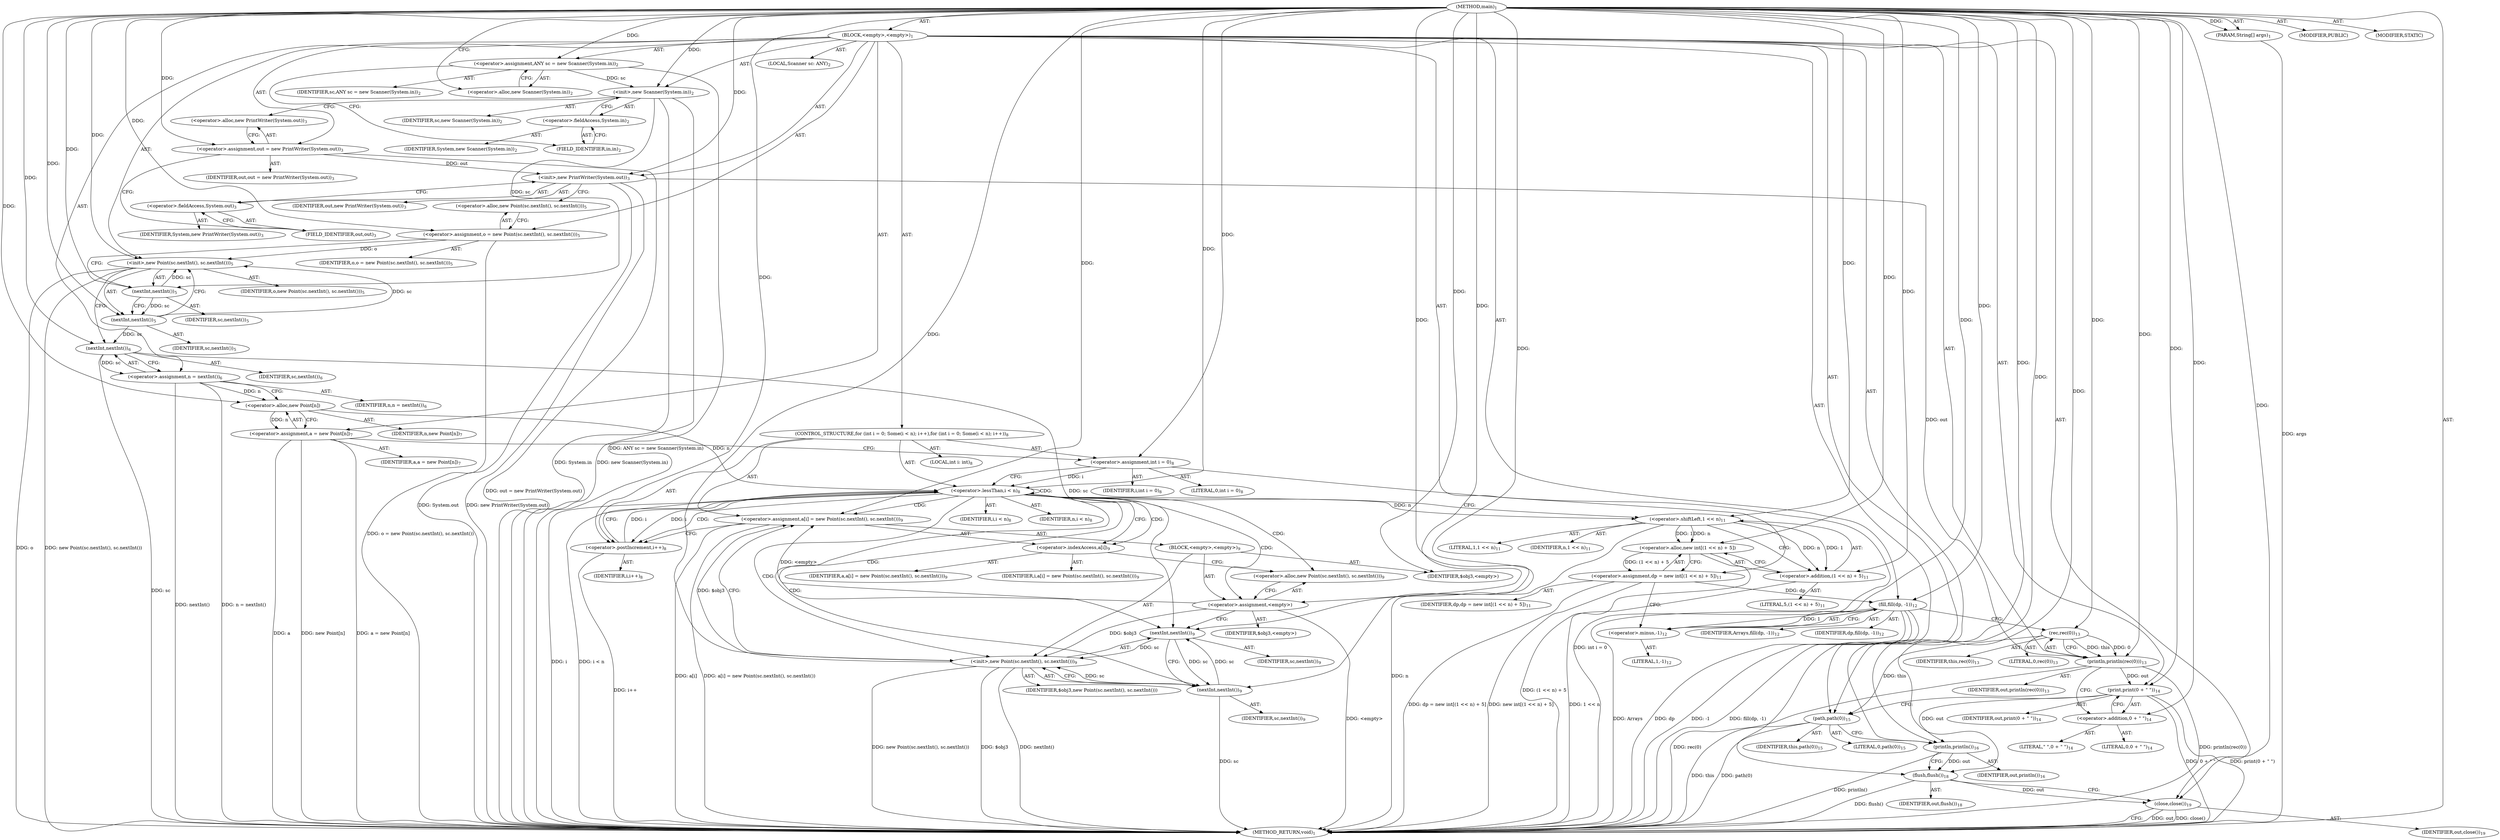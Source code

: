 digraph "main" {  
"19" [label = <(METHOD,main)<SUB>1</SUB>> ]
"20" [label = <(PARAM,String[] args)<SUB>1</SUB>> ]
"21" [label = <(BLOCK,&lt;empty&gt;,&lt;empty&gt;)<SUB>1</SUB>> ]
"4" [label = <(LOCAL,Scanner sc: ANY)<SUB>2</SUB>> ]
"22" [label = <(&lt;operator&gt;.assignment,ANY sc = new Scanner(System.in))<SUB>2</SUB>> ]
"23" [label = <(IDENTIFIER,sc,ANY sc = new Scanner(System.in))<SUB>2</SUB>> ]
"24" [label = <(&lt;operator&gt;.alloc,new Scanner(System.in))<SUB>2</SUB>> ]
"25" [label = <(&lt;init&gt;,new Scanner(System.in))<SUB>2</SUB>> ]
"3" [label = <(IDENTIFIER,sc,new Scanner(System.in))<SUB>2</SUB>> ]
"26" [label = <(&lt;operator&gt;.fieldAccess,System.in)<SUB>2</SUB>> ]
"27" [label = <(IDENTIFIER,System,new Scanner(System.in))<SUB>2</SUB>> ]
"28" [label = <(FIELD_IDENTIFIER,in,in)<SUB>2</SUB>> ]
"29" [label = <(&lt;operator&gt;.assignment,out = new PrintWriter(System.out))<SUB>3</SUB>> ]
"30" [label = <(IDENTIFIER,out,out = new PrintWriter(System.out))<SUB>3</SUB>> ]
"31" [label = <(&lt;operator&gt;.alloc,new PrintWriter(System.out))<SUB>3</SUB>> ]
"32" [label = <(&lt;init&gt;,new PrintWriter(System.out))<SUB>3</SUB>> ]
"33" [label = <(IDENTIFIER,out,new PrintWriter(System.out))<SUB>3</SUB>> ]
"34" [label = <(&lt;operator&gt;.fieldAccess,System.out)<SUB>3</SUB>> ]
"35" [label = <(IDENTIFIER,System,new PrintWriter(System.out))<SUB>3</SUB>> ]
"36" [label = <(FIELD_IDENTIFIER,out,out)<SUB>3</SUB>> ]
"37" [label = <(&lt;operator&gt;.assignment,o = new Point(sc.nextInt(), sc.nextInt()))<SUB>5</SUB>> ]
"38" [label = <(IDENTIFIER,o,o = new Point(sc.nextInt(), sc.nextInt()))<SUB>5</SUB>> ]
"39" [label = <(&lt;operator&gt;.alloc,new Point(sc.nextInt(), sc.nextInt()))<SUB>5</SUB>> ]
"40" [label = <(&lt;init&gt;,new Point(sc.nextInt(), sc.nextInt()))<SUB>5</SUB>> ]
"41" [label = <(IDENTIFIER,o,new Point(sc.nextInt(), sc.nextInt()))<SUB>5</SUB>> ]
"42" [label = <(nextInt,nextInt())<SUB>5</SUB>> ]
"43" [label = <(IDENTIFIER,sc,nextInt())<SUB>5</SUB>> ]
"44" [label = <(nextInt,nextInt())<SUB>5</SUB>> ]
"45" [label = <(IDENTIFIER,sc,nextInt())<SUB>5</SUB>> ]
"46" [label = <(&lt;operator&gt;.assignment,n = nextInt())<SUB>6</SUB>> ]
"47" [label = <(IDENTIFIER,n,n = nextInt())<SUB>6</SUB>> ]
"48" [label = <(nextInt,nextInt())<SUB>6</SUB>> ]
"49" [label = <(IDENTIFIER,sc,nextInt())<SUB>6</SUB>> ]
"50" [label = <(&lt;operator&gt;.assignment,a = new Point[n])<SUB>7</SUB>> ]
"51" [label = <(IDENTIFIER,a,a = new Point[n])<SUB>7</SUB>> ]
"52" [label = <(&lt;operator&gt;.alloc,new Point[n])> ]
"53" [label = <(IDENTIFIER,n,new Point[n])<SUB>7</SUB>> ]
"54" [label = <(CONTROL_STRUCTURE,for (int i = 0; Some(i &lt; n); i++),for (int i = 0; Some(i &lt; n); i++))<SUB>8</SUB>> ]
"55" [label = <(LOCAL,int i: int)<SUB>8</SUB>> ]
"56" [label = <(&lt;operator&gt;.assignment,int i = 0)<SUB>8</SUB>> ]
"57" [label = <(IDENTIFIER,i,int i = 0)<SUB>8</SUB>> ]
"58" [label = <(LITERAL,0,int i = 0)<SUB>8</SUB>> ]
"59" [label = <(&lt;operator&gt;.lessThan,i &lt; n)<SUB>8</SUB>> ]
"60" [label = <(IDENTIFIER,i,i &lt; n)<SUB>8</SUB>> ]
"61" [label = <(IDENTIFIER,n,i &lt; n)<SUB>8</SUB>> ]
"62" [label = <(&lt;operator&gt;.postIncrement,i++)<SUB>8</SUB>> ]
"63" [label = <(IDENTIFIER,i,i++)<SUB>8</SUB>> ]
"64" [label = <(&lt;operator&gt;.assignment,a[i] = new Point(sc.nextInt(), sc.nextInt()))<SUB>9</SUB>> ]
"65" [label = <(&lt;operator&gt;.indexAccess,a[i])<SUB>9</SUB>> ]
"66" [label = <(IDENTIFIER,a,a[i] = new Point(sc.nextInt(), sc.nextInt()))<SUB>9</SUB>> ]
"67" [label = <(IDENTIFIER,i,a[i] = new Point(sc.nextInt(), sc.nextInt()))<SUB>9</SUB>> ]
"68" [label = <(BLOCK,&lt;empty&gt;,&lt;empty&gt;)<SUB>9</SUB>> ]
"69" [label = <(&lt;operator&gt;.assignment,&lt;empty&gt;)> ]
"70" [label = <(IDENTIFIER,$obj3,&lt;empty&gt;)> ]
"71" [label = <(&lt;operator&gt;.alloc,new Point(sc.nextInt(), sc.nextInt()))<SUB>9</SUB>> ]
"72" [label = <(&lt;init&gt;,new Point(sc.nextInt(), sc.nextInt()))<SUB>9</SUB>> ]
"73" [label = <(IDENTIFIER,$obj3,new Point(sc.nextInt(), sc.nextInt()))> ]
"74" [label = <(nextInt,nextInt())<SUB>9</SUB>> ]
"75" [label = <(IDENTIFIER,sc,nextInt())<SUB>9</SUB>> ]
"76" [label = <(nextInt,nextInt())<SUB>9</SUB>> ]
"77" [label = <(IDENTIFIER,sc,nextInt())<SUB>9</SUB>> ]
"78" [label = <(IDENTIFIER,$obj3,&lt;empty&gt;)> ]
"79" [label = <(&lt;operator&gt;.assignment,dp = new int[(1 &lt;&lt; n) + 5])<SUB>11</SUB>> ]
"80" [label = <(IDENTIFIER,dp,dp = new int[(1 &lt;&lt; n) + 5])<SUB>11</SUB>> ]
"81" [label = <(&lt;operator&gt;.alloc,new int[(1 &lt;&lt; n) + 5])> ]
"82" [label = <(&lt;operator&gt;.addition,(1 &lt;&lt; n) + 5)<SUB>11</SUB>> ]
"83" [label = <(&lt;operator&gt;.shiftLeft,1 &lt;&lt; n)<SUB>11</SUB>> ]
"84" [label = <(LITERAL,1,1 &lt;&lt; n)<SUB>11</SUB>> ]
"85" [label = <(IDENTIFIER,n,1 &lt;&lt; n)<SUB>11</SUB>> ]
"86" [label = <(LITERAL,5,(1 &lt;&lt; n) + 5)<SUB>11</SUB>> ]
"87" [label = <(fill,fill(dp, -1))<SUB>12</SUB>> ]
"88" [label = <(IDENTIFIER,Arrays,fill(dp, -1))<SUB>12</SUB>> ]
"89" [label = <(IDENTIFIER,dp,fill(dp, -1))<SUB>12</SUB>> ]
"90" [label = <(&lt;operator&gt;.minus,-1)<SUB>12</SUB>> ]
"91" [label = <(LITERAL,1,-1)<SUB>12</SUB>> ]
"92" [label = <(println,println(rec(0)))<SUB>13</SUB>> ]
"93" [label = <(IDENTIFIER,out,println(rec(0)))<SUB>13</SUB>> ]
"94" [label = <(rec,rec(0))<SUB>13</SUB>> ]
"95" [label = <(IDENTIFIER,this,rec(0))<SUB>13</SUB>> ]
"96" [label = <(LITERAL,0,rec(0))<SUB>13</SUB>> ]
"97" [label = <(print,print(0 + &quot; &quot;))<SUB>14</SUB>> ]
"98" [label = <(IDENTIFIER,out,print(0 + &quot; &quot;))<SUB>14</SUB>> ]
"99" [label = <(&lt;operator&gt;.addition,0 + &quot; &quot;)<SUB>14</SUB>> ]
"100" [label = <(LITERAL,0,0 + &quot; &quot;)<SUB>14</SUB>> ]
"101" [label = <(LITERAL,&quot; &quot;,0 + &quot; &quot;)<SUB>14</SUB>> ]
"102" [label = <(path,path(0))<SUB>15</SUB>> ]
"103" [label = <(IDENTIFIER,this,path(0))<SUB>15</SUB>> ]
"104" [label = <(LITERAL,0,path(0))<SUB>15</SUB>> ]
"105" [label = <(println,println())<SUB>16</SUB>> ]
"106" [label = <(IDENTIFIER,out,println())<SUB>16</SUB>> ]
"107" [label = <(flush,flush())<SUB>18</SUB>> ]
"108" [label = <(IDENTIFIER,out,flush())<SUB>18</SUB>> ]
"109" [label = <(close,close())<SUB>19</SUB>> ]
"110" [label = <(IDENTIFIER,out,close())<SUB>19</SUB>> ]
"111" [label = <(MODIFIER,PUBLIC)> ]
"112" [label = <(MODIFIER,STATIC)> ]
"113" [label = <(METHOD_RETURN,void)<SUB>1</SUB>> ]
  "19" -> "20"  [ label = "AST: "] 
  "19" -> "21"  [ label = "AST: "] 
  "19" -> "111"  [ label = "AST: "] 
  "19" -> "112"  [ label = "AST: "] 
  "19" -> "113"  [ label = "AST: "] 
  "21" -> "4"  [ label = "AST: "] 
  "21" -> "22"  [ label = "AST: "] 
  "21" -> "25"  [ label = "AST: "] 
  "21" -> "29"  [ label = "AST: "] 
  "21" -> "32"  [ label = "AST: "] 
  "21" -> "37"  [ label = "AST: "] 
  "21" -> "40"  [ label = "AST: "] 
  "21" -> "46"  [ label = "AST: "] 
  "21" -> "50"  [ label = "AST: "] 
  "21" -> "54"  [ label = "AST: "] 
  "21" -> "79"  [ label = "AST: "] 
  "21" -> "87"  [ label = "AST: "] 
  "21" -> "92"  [ label = "AST: "] 
  "21" -> "97"  [ label = "AST: "] 
  "21" -> "102"  [ label = "AST: "] 
  "21" -> "105"  [ label = "AST: "] 
  "21" -> "107"  [ label = "AST: "] 
  "21" -> "109"  [ label = "AST: "] 
  "22" -> "23"  [ label = "AST: "] 
  "22" -> "24"  [ label = "AST: "] 
  "25" -> "3"  [ label = "AST: "] 
  "25" -> "26"  [ label = "AST: "] 
  "26" -> "27"  [ label = "AST: "] 
  "26" -> "28"  [ label = "AST: "] 
  "29" -> "30"  [ label = "AST: "] 
  "29" -> "31"  [ label = "AST: "] 
  "32" -> "33"  [ label = "AST: "] 
  "32" -> "34"  [ label = "AST: "] 
  "34" -> "35"  [ label = "AST: "] 
  "34" -> "36"  [ label = "AST: "] 
  "37" -> "38"  [ label = "AST: "] 
  "37" -> "39"  [ label = "AST: "] 
  "40" -> "41"  [ label = "AST: "] 
  "40" -> "42"  [ label = "AST: "] 
  "40" -> "44"  [ label = "AST: "] 
  "42" -> "43"  [ label = "AST: "] 
  "44" -> "45"  [ label = "AST: "] 
  "46" -> "47"  [ label = "AST: "] 
  "46" -> "48"  [ label = "AST: "] 
  "48" -> "49"  [ label = "AST: "] 
  "50" -> "51"  [ label = "AST: "] 
  "50" -> "52"  [ label = "AST: "] 
  "52" -> "53"  [ label = "AST: "] 
  "54" -> "55"  [ label = "AST: "] 
  "54" -> "56"  [ label = "AST: "] 
  "54" -> "59"  [ label = "AST: "] 
  "54" -> "62"  [ label = "AST: "] 
  "54" -> "64"  [ label = "AST: "] 
  "56" -> "57"  [ label = "AST: "] 
  "56" -> "58"  [ label = "AST: "] 
  "59" -> "60"  [ label = "AST: "] 
  "59" -> "61"  [ label = "AST: "] 
  "62" -> "63"  [ label = "AST: "] 
  "64" -> "65"  [ label = "AST: "] 
  "64" -> "68"  [ label = "AST: "] 
  "65" -> "66"  [ label = "AST: "] 
  "65" -> "67"  [ label = "AST: "] 
  "68" -> "69"  [ label = "AST: "] 
  "68" -> "72"  [ label = "AST: "] 
  "68" -> "78"  [ label = "AST: "] 
  "69" -> "70"  [ label = "AST: "] 
  "69" -> "71"  [ label = "AST: "] 
  "72" -> "73"  [ label = "AST: "] 
  "72" -> "74"  [ label = "AST: "] 
  "72" -> "76"  [ label = "AST: "] 
  "74" -> "75"  [ label = "AST: "] 
  "76" -> "77"  [ label = "AST: "] 
  "79" -> "80"  [ label = "AST: "] 
  "79" -> "81"  [ label = "AST: "] 
  "81" -> "82"  [ label = "AST: "] 
  "82" -> "83"  [ label = "AST: "] 
  "82" -> "86"  [ label = "AST: "] 
  "83" -> "84"  [ label = "AST: "] 
  "83" -> "85"  [ label = "AST: "] 
  "87" -> "88"  [ label = "AST: "] 
  "87" -> "89"  [ label = "AST: "] 
  "87" -> "90"  [ label = "AST: "] 
  "90" -> "91"  [ label = "AST: "] 
  "92" -> "93"  [ label = "AST: "] 
  "92" -> "94"  [ label = "AST: "] 
  "94" -> "95"  [ label = "AST: "] 
  "94" -> "96"  [ label = "AST: "] 
  "97" -> "98"  [ label = "AST: "] 
  "97" -> "99"  [ label = "AST: "] 
  "99" -> "100"  [ label = "AST: "] 
  "99" -> "101"  [ label = "AST: "] 
  "102" -> "103"  [ label = "AST: "] 
  "102" -> "104"  [ label = "AST: "] 
  "105" -> "106"  [ label = "AST: "] 
  "107" -> "108"  [ label = "AST: "] 
  "109" -> "110"  [ label = "AST: "] 
  "22" -> "28"  [ label = "CFG: "] 
  "25" -> "31"  [ label = "CFG: "] 
  "29" -> "36"  [ label = "CFG: "] 
  "32" -> "39"  [ label = "CFG: "] 
  "37" -> "42"  [ label = "CFG: "] 
  "40" -> "48"  [ label = "CFG: "] 
  "46" -> "52"  [ label = "CFG: "] 
  "50" -> "56"  [ label = "CFG: "] 
  "79" -> "90"  [ label = "CFG: "] 
  "87" -> "94"  [ label = "CFG: "] 
  "92" -> "99"  [ label = "CFG: "] 
  "97" -> "102"  [ label = "CFG: "] 
  "102" -> "105"  [ label = "CFG: "] 
  "105" -> "107"  [ label = "CFG: "] 
  "107" -> "109"  [ label = "CFG: "] 
  "109" -> "113"  [ label = "CFG: "] 
  "24" -> "22"  [ label = "CFG: "] 
  "26" -> "25"  [ label = "CFG: "] 
  "31" -> "29"  [ label = "CFG: "] 
  "34" -> "32"  [ label = "CFG: "] 
  "39" -> "37"  [ label = "CFG: "] 
  "42" -> "44"  [ label = "CFG: "] 
  "44" -> "40"  [ label = "CFG: "] 
  "48" -> "46"  [ label = "CFG: "] 
  "52" -> "50"  [ label = "CFG: "] 
  "56" -> "59"  [ label = "CFG: "] 
  "59" -> "65"  [ label = "CFG: "] 
  "59" -> "83"  [ label = "CFG: "] 
  "62" -> "59"  [ label = "CFG: "] 
  "64" -> "62"  [ label = "CFG: "] 
  "81" -> "79"  [ label = "CFG: "] 
  "90" -> "87"  [ label = "CFG: "] 
  "94" -> "92"  [ label = "CFG: "] 
  "99" -> "97"  [ label = "CFG: "] 
  "28" -> "26"  [ label = "CFG: "] 
  "36" -> "34"  [ label = "CFG: "] 
  "65" -> "71"  [ label = "CFG: "] 
  "82" -> "81"  [ label = "CFG: "] 
  "69" -> "74"  [ label = "CFG: "] 
  "72" -> "64"  [ label = "CFG: "] 
  "83" -> "82"  [ label = "CFG: "] 
  "71" -> "69"  [ label = "CFG: "] 
  "74" -> "76"  [ label = "CFG: "] 
  "76" -> "72"  [ label = "CFG: "] 
  "19" -> "24"  [ label = "CFG: "] 
  "20" -> "113"  [ label = "DDG: args"] 
  "22" -> "113"  [ label = "DDG: ANY sc = new Scanner(System.in)"] 
  "25" -> "113"  [ label = "DDG: System.in"] 
  "25" -> "113"  [ label = "DDG: new Scanner(System.in)"] 
  "29" -> "113"  [ label = "DDG: out = new PrintWriter(System.out)"] 
  "32" -> "113"  [ label = "DDG: System.out"] 
  "32" -> "113"  [ label = "DDG: new PrintWriter(System.out)"] 
  "37" -> "113"  [ label = "DDG: o = new Point(sc.nextInt(), sc.nextInt())"] 
  "40" -> "113"  [ label = "DDG: o"] 
  "40" -> "113"  [ label = "DDG: new Point(sc.nextInt(), sc.nextInt())"] 
  "48" -> "113"  [ label = "DDG: sc"] 
  "46" -> "113"  [ label = "DDG: nextInt()"] 
  "46" -> "113"  [ label = "DDG: n = nextInt()"] 
  "50" -> "113"  [ label = "DDG: a"] 
  "50" -> "113"  [ label = "DDG: new Point[n]"] 
  "50" -> "113"  [ label = "DDG: a = new Point[n]"] 
  "56" -> "113"  [ label = "DDG: int i = 0"] 
  "59" -> "113"  [ label = "DDG: i"] 
  "59" -> "113"  [ label = "DDG: i &lt; n"] 
  "83" -> "113"  [ label = "DDG: n"] 
  "82" -> "113"  [ label = "DDG: 1 &lt;&lt; n"] 
  "81" -> "113"  [ label = "DDG: (1 &lt;&lt; n) + 5"] 
  "79" -> "113"  [ label = "DDG: new int[(1 &lt;&lt; n) + 5]"] 
  "79" -> "113"  [ label = "DDG: dp = new int[(1 &lt;&lt; n) + 5]"] 
  "87" -> "113"  [ label = "DDG: dp"] 
  "87" -> "113"  [ label = "DDG: -1"] 
  "87" -> "113"  [ label = "DDG: fill(dp, -1)"] 
  "92" -> "113"  [ label = "DDG: rec(0)"] 
  "92" -> "113"  [ label = "DDG: println(rec(0))"] 
  "97" -> "113"  [ label = "DDG: 0 + &quot; &quot;"] 
  "97" -> "113"  [ label = "DDG: print(0 + &quot; &quot;)"] 
  "102" -> "113"  [ label = "DDG: this"] 
  "102" -> "113"  [ label = "DDG: path(0)"] 
  "105" -> "113"  [ label = "DDG: println()"] 
  "107" -> "113"  [ label = "DDG: flush()"] 
  "109" -> "113"  [ label = "DDG: out"] 
  "109" -> "113"  [ label = "DDG: close()"] 
  "64" -> "113"  [ label = "DDG: a[i]"] 
  "69" -> "113"  [ label = "DDG: &lt;empty&gt;"] 
  "72" -> "113"  [ label = "DDG: $obj3"] 
  "72" -> "113"  [ label = "DDG: nextInt()"] 
  "76" -> "113"  [ label = "DDG: sc"] 
  "72" -> "113"  [ label = "DDG: new Point(sc.nextInt(), sc.nextInt())"] 
  "64" -> "113"  [ label = "DDG: a[i] = new Point(sc.nextInt(), sc.nextInt())"] 
  "62" -> "113"  [ label = "DDG: i++"] 
  "87" -> "113"  [ label = "DDG: Arrays"] 
  "19" -> "20"  [ label = "DDG: "] 
  "19" -> "22"  [ label = "DDG: "] 
  "19" -> "29"  [ label = "DDG: "] 
  "19" -> "37"  [ label = "DDG: "] 
  "48" -> "46"  [ label = "DDG: sc"] 
  "52" -> "50"  [ label = "DDG: n"] 
  "81" -> "79"  [ label = "DDG: (1 &lt;&lt; n) + 5"] 
  "22" -> "25"  [ label = "DDG: sc"] 
  "19" -> "25"  [ label = "DDG: "] 
  "29" -> "32"  [ label = "DDG: out"] 
  "19" -> "32"  [ label = "DDG: "] 
  "37" -> "40"  [ label = "DDG: o"] 
  "19" -> "40"  [ label = "DDG: "] 
  "42" -> "40"  [ label = "DDG: sc"] 
  "44" -> "40"  [ label = "DDG: sc"] 
  "19" -> "56"  [ label = "DDG: "] 
  "69" -> "64"  [ label = "DDG: &lt;empty&gt;"] 
  "72" -> "64"  [ label = "DDG: $obj3"] 
  "19" -> "64"  [ label = "DDG: "] 
  "19" -> "87"  [ label = "DDG: "] 
  "79" -> "87"  [ label = "DDG: dp"] 
  "90" -> "87"  [ label = "DDG: 1"] 
  "32" -> "92"  [ label = "DDG: out"] 
  "19" -> "92"  [ label = "DDG: "] 
  "94" -> "92"  [ label = "DDG: this"] 
  "94" -> "92"  [ label = "DDG: 0"] 
  "92" -> "97"  [ label = "DDG: out"] 
  "19" -> "97"  [ label = "DDG: "] 
  "94" -> "102"  [ label = "DDG: this"] 
  "19" -> "102"  [ label = "DDG: "] 
  "97" -> "105"  [ label = "DDG: out"] 
  "19" -> "105"  [ label = "DDG: "] 
  "105" -> "107"  [ label = "DDG: out"] 
  "19" -> "107"  [ label = "DDG: "] 
  "107" -> "109"  [ label = "DDG: out"] 
  "19" -> "109"  [ label = "DDG: "] 
  "25" -> "42"  [ label = "DDG: sc"] 
  "19" -> "42"  [ label = "DDG: "] 
  "42" -> "44"  [ label = "DDG: sc"] 
  "19" -> "44"  [ label = "DDG: "] 
  "44" -> "48"  [ label = "DDG: sc"] 
  "19" -> "48"  [ label = "DDG: "] 
  "46" -> "52"  [ label = "DDG: n"] 
  "19" -> "52"  [ label = "DDG: "] 
  "56" -> "59"  [ label = "DDG: i"] 
  "62" -> "59"  [ label = "DDG: i"] 
  "19" -> "59"  [ label = "DDG: "] 
  "52" -> "59"  [ label = "DDG: n"] 
  "59" -> "62"  [ label = "DDG: i"] 
  "19" -> "62"  [ label = "DDG: "] 
  "83" -> "81"  [ label = "DDG: 1"] 
  "83" -> "81"  [ label = "DDG: n"] 
  "19" -> "81"  [ label = "DDG: "] 
  "19" -> "90"  [ label = "DDG: "] 
  "19" -> "94"  [ label = "DDG: "] 
  "19" -> "99"  [ label = "DDG: "] 
  "19" -> "69"  [ label = "DDG: "] 
  "19" -> "78"  [ label = "DDG: "] 
  "83" -> "82"  [ label = "DDG: 1"] 
  "83" -> "82"  [ label = "DDG: n"] 
  "19" -> "82"  [ label = "DDG: "] 
  "69" -> "72"  [ label = "DDG: $obj3"] 
  "19" -> "72"  [ label = "DDG: "] 
  "74" -> "72"  [ label = "DDG: sc"] 
  "76" -> "72"  [ label = "DDG: sc"] 
  "19" -> "83"  [ label = "DDG: "] 
  "59" -> "83"  [ label = "DDG: n"] 
  "48" -> "74"  [ label = "DDG: sc"] 
  "76" -> "74"  [ label = "DDG: sc"] 
  "19" -> "74"  [ label = "DDG: "] 
  "74" -> "76"  [ label = "DDG: sc"] 
  "19" -> "76"  [ label = "DDG: "] 
  "59" -> "76"  [ label = "CDG: "] 
  "59" -> "65"  [ label = "CDG: "] 
  "59" -> "64"  [ label = "CDG: "] 
  "59" -> "59"  [ label = "CDG: "] 
  "59" -> "71"  [ label = "CDG: "] 
  "59" -> "72"  [ label = "CDG: "] 
  "59" -> "69"  [ label = "CDG: "] 
  "59" -> "74"  [ label = "CDG: "] 
  "59" -> "62"  [ label = "CDG: "] 
}
